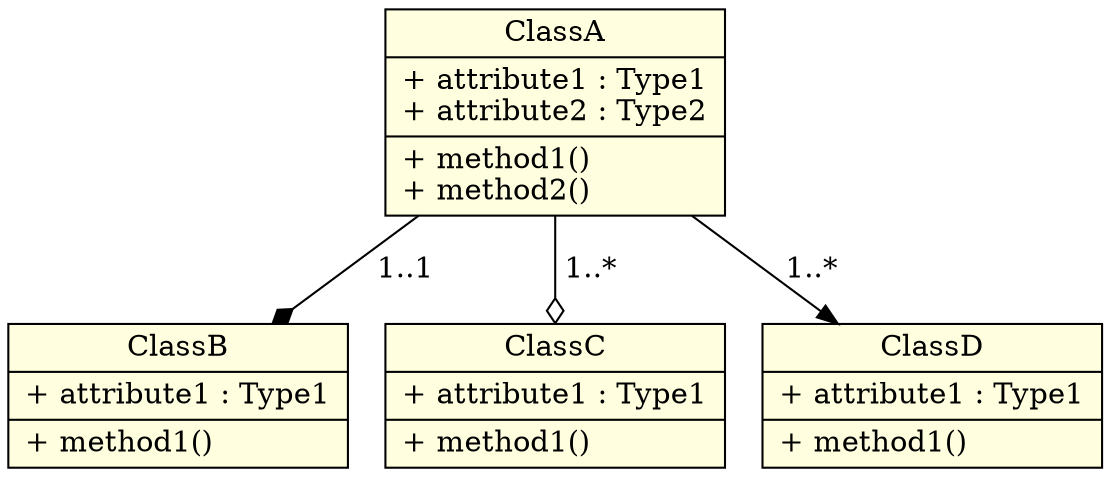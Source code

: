 digraph G {
    node [shape=record, style=filled, fillcolor=lightyellow];

    // Define classes
    ClassA [label="{ClassA|+ attribute1 : Type1\l+ attribute2 : Type2\l|+ method1()\l+ method2()\l}"];
    ClassB [label="{ClassB|+ attribute1 : Type1\l|+ method1()\l}"];
    ClassC [label="{ClassC|+ attribute1 : Type1\l|+ method1()\l}"];
    ClassD [label="{ClassD|+ attribute1 : Type1\l|+ method1()\l}"];

    // Relationships
    ClassA -> ClassB [arrowhead=diamond, label=" 1..1"]; // Composition
    ClassA -> ClassC [arrowhead=odiamond, label=" 1..*"]; // Aggregation
    ClassA -> ClassD [arrowhead=normal, label=" 1..*"]; // Association
}

